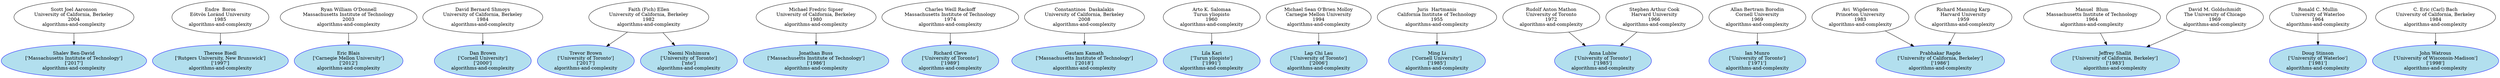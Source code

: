 digraph "Academic Genealogy for algorithms-and-complexity" {
	251553 [label="Shalev Ben-David
['Massachusetts Institute of Technology']
['2017']
algorithms-and-complexity" color=blue fillcolor=lightblue2 style=filled]
	96437 [label="Therese Biedl
['Rutgers University, New Brunswick']
['1997']
algorithms-and-complexity" color=blue fillcolor=lightblue2 style=filled]
	162538 [label="Eric Blais
['Carnegie Mellon University']
['2012']
algorithms-and-complexity" color=blue fillcolor=lightblue2 style=filled]
	45379 [label="Dan Brown
['Cornell University']
['2000']
algorithms-and-complexity" color=blue fillcolor=lightblue2 style=filled]
	252543 [label="Trevor Brown
['University of Toronto']
['2017']
algorithms-and-complexity" color=blue fillcolor=lightblue2 style=filled]
	65073 [label="Jonathan Buss
['Massachusetts Institute of Technology']
['1986']
algorithms-and-complexity" color=blue fillcolor=lightblue2 style=filled]
	81270 [label="Richard Cleve
['University of Toronto']
['1989']
algorithms-and-complexity" color=blue fillcolor=lightblue2 style=filled]
	264772 [label="Gautam Kamath
['Massachusetts Institute of Technology']
['2018']
algorithms-and-complexity" color=blue fillcolor=lightblue2 style=filled]
	20521 [label="Lila Kari
['Turun yliopisto']
['1991']
algorithms-and-complexity" color=blue fillcolor=lightblue2 style=filled]
	141559 [label="Lap Chi Lau
['University of Toronto']
['2006']
algorithms-and-complexity" color=blue fillcolor=lightblue2 style=filled]
	94793 [label="Ming Li
['Cornell University']
['1985']
algorithms-and-complexity" color=blue fillcolor=lightblue2 style=filled]
	65035 [label="Anna Lubiw
['University of Toronto']
['1985']
algorithms-and-complexity" color=blue fillcolor=lightblue2 style=filled]
	65036 [label="Ian Munro
['University of Toronto']
['1971']
algorithms-and-complexity" color=blue fillcolor=lightblue2 style=filled]
	66900 [label="Naomi Nishimura
['University of Toronto']
['nto']
algorithms-and-complexity" color=blue fillcolor=lightblue2 style=filled]
	66895 [label="Prabhakar Ragde
['University of California, Berkeley']
['1986']
algorithms-and-complexity" color=blue fillcolor=lightblue2 style=filled]
	31748 [label="Jeffrey Shallit
['University of California, Berkeley']
['1983']
algorithms-and-complexity" color=blue fillcolor=lightblue2 style=filled]
	33044 [label="Doug Stinson
['University of Waterloo']
['1981']
algorithms-and-complexity" color=blue fillcolor=lightblue2 style=filled]
	75330 [label="John Watrous
['University of Wisconsin-Madison']
['1998']
algorithms-and-complexity" color=blue fillcolor=lightblue2 style=filled]
	109495 [label="Scott Joel Aaronson
University of California, Berkeley
2004
algorithms-and-complexity"]
	96436 [label="Endre  Boros
Eötvös Loránd University
1985
algorithms-and-complexity"]
	76794 [label="Ryan William O'Donnell
Massachusetts Institute of Technology
2003
algorithms-and-complexity"]
	36705 [label="David Bernard Shmoys
University of California, Berkeley
1984
algorithms-and-complexity"]
	67145 [label="Faith (Fich) Ellen
University of California, Berkeley
1982
algorithms-and-complexity"]
	64971 [label="Michael Fredric Sipser
University of California, Berkeley
1980
algorithms-and-complexity"]
	81229 [label="Charles Weill Rackoff
Massachusetts Institute of Technology
1974
algorithms-and-complexity"]
	139732 [label="Constantinos  Daskalakis
University of California, Berkeley
2008
algorithms-and-complexity"]
	20493 [label="Arto K. Salomaa
Turun yliopisto
1960
algorithms-and-complexity"]
	40420 [label="Michael Sean O'Brien Molloy
Carnegie Mellon University
1994
algorithms-and-complexity"]
	10404 [label="Juris  Hartmanis
California Institute of Technology
1955
algorithms-and-complexity"]
	16108 [label="Rudolf Anton Mathon
University of Toronto
1972
algorithms-and-complexity"]
	14011 [label="Stephen Arthur Cook
Harvard University
1966
algorithms-and-complexity"]
	42043 [label="Allan Bertram Borodin
Cornell University
1969
algorithms-and-complexity"]
	82100 [label="Avi  Wigderson
Princeton University
1983
algorithms-and-complexity"]
	25275 [label="Richard Manning Karp
Harvard University
1959
algorithms-and-complexity"]
	13373 [label="Manuel  Blum
Massachusetts Institute of Technology
1964
algorithms-and-complexity"]
	6595 [label="David M. Goldschmidt
The University of Chicago
1969
algorithms-and-complexity"]
	33040 [label="Ronald C. Mullin
University of Waterloo
1964
algorithms-and-complexity"]
	11563 [label="C. Eric (Carl) Bach
University of California, Berkeley
1984
algorithms-and-complexity"]
	109495 -> 251553
	96436 -> 96437
	76794 -> 162538
	36705 -> 45379
	67145 -> 252543
	64971 -> 65073
	81229 -> 81270
	139732 -> 264772
	20493 -> 20521
	40420 -> 141559
	10404 -> 94793
	16108 -> 65035
	14011 -> 65035
	42043 -> 65036
	67145 -> 66900
	82100 -> 66895
	25275 -> 66895
	13373 -> 31748
	6595 -> 31748
	33040 -> 33044
	11563 -> 75330
}
